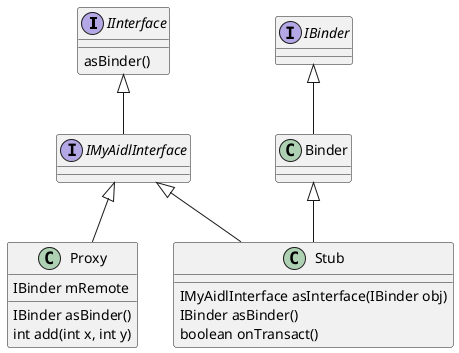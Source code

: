 @startuml

interface IInterface
IInterface : asBinder()

interface IMyAidlInterface

class Binder
interface IBinder

class Stub{
    IMyAidlInterface asInterface(IBinder obj)
    IBinder asBinder()
    boolean onTransact()
}

class Proxy{
    IBinder mRemote
    IBinder asBinder()
    int add(int x, int y)
}


IInterface <|-- IMyAidlInterface

IBinder <|-- Binder
Binder <|-- Stub
IMyAidlInterface <|-- Stub

IMyAidlInterface <|-- Proxy
@enduml